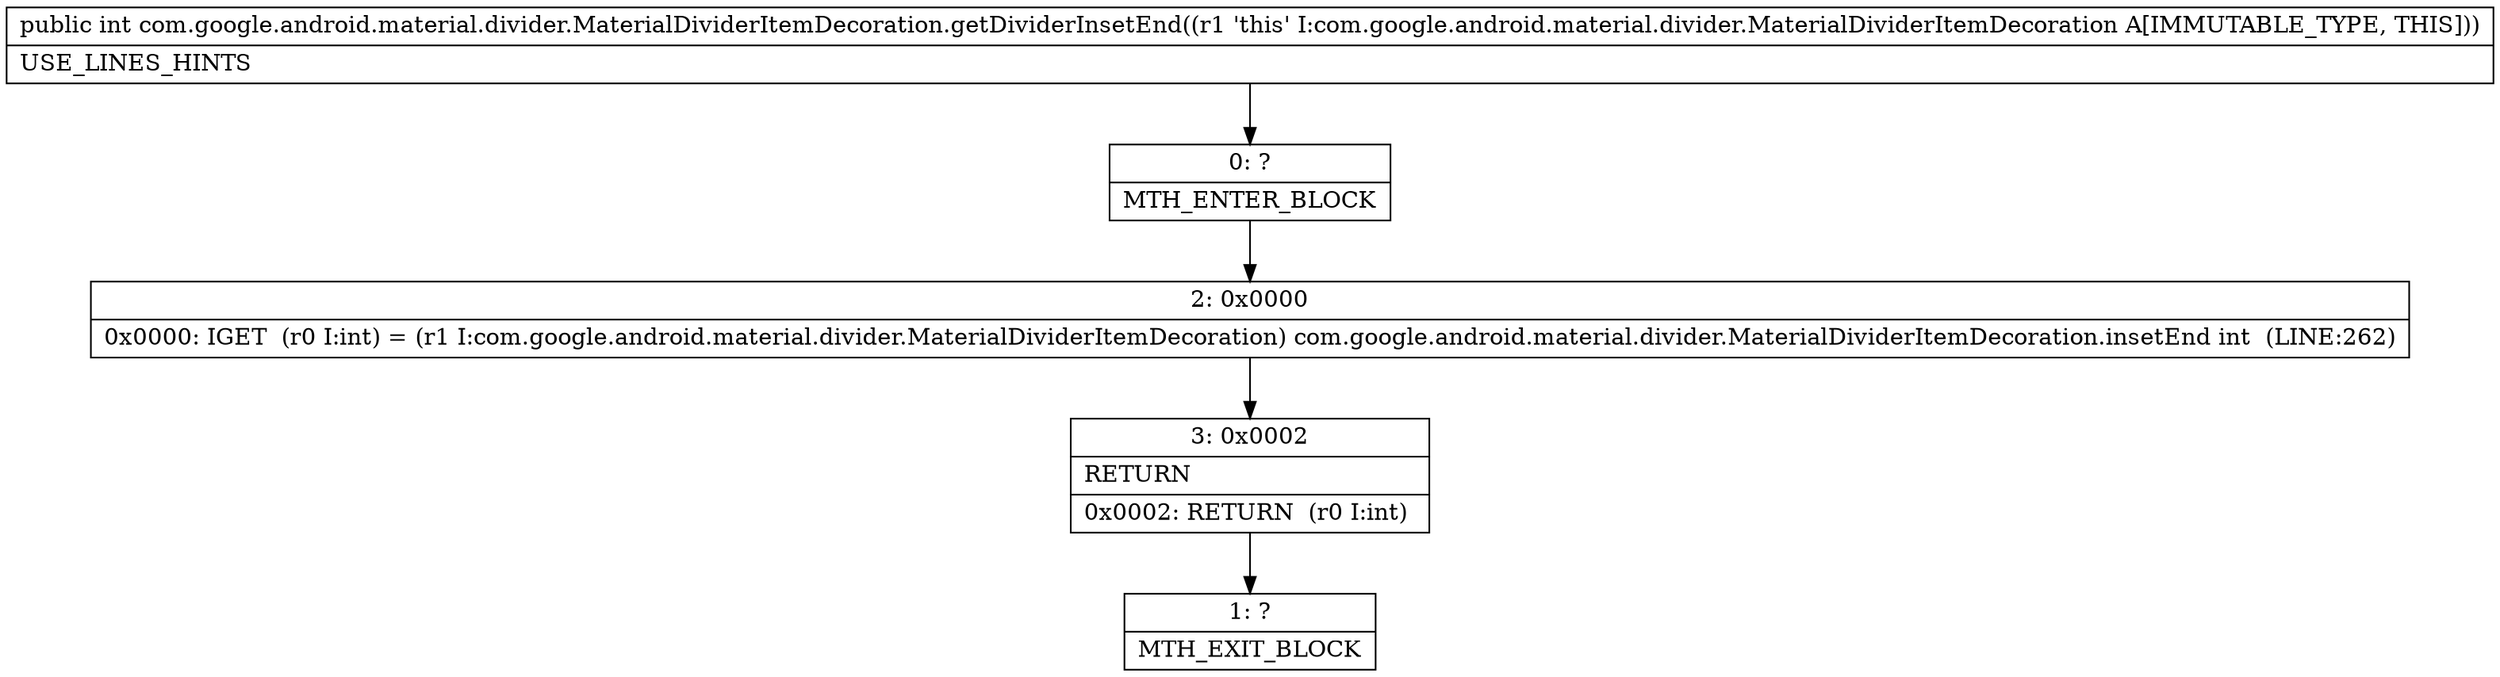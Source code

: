 digraph "CFG forcom.google.android.material.divider.MaterialDividerItemDecoration.getDividerInsetEnd()I" {
Node_0 [shape=record,label="{0\:\ ?|MTH_ENTER_BLOCK\l}"];
Node_2 [shape=record,label="{2\:\ 0x0000|0x0000: IGET  (r0 I:int) = (r1 I:com.google.android.material.divider.MaterialDividerItemDecoration) com.google.android.material.divider.MaterialDividerItemDecoration.insetEnd int  (LINE:262)\l}"];
Node_3 [shape=record,label="{3\:\ 0x0002|RETURN\l|0x0002: RETURN  (r0 I:int) \l}"];
Node_1 [shape=record,label="{1\:\ ?|MTH_EXIT_BLOCK\l}"];
MethodNode[shape=record,label="{public int com.google.android.material.divider.MaterialDividerItemDecoration.getDividerInsetEnd((r1 'this' I:com.google.android.material.divider.MaterialDividerItemDecoration A[IMMUTABLE_TYPE, THIS]))  | USE_LINES_HINTS\l}"];
MethodNode -> Node_0;Node_0 -> Node_2;
Node_2 -> Node_3;
Node_3 -> Node_1;
}

